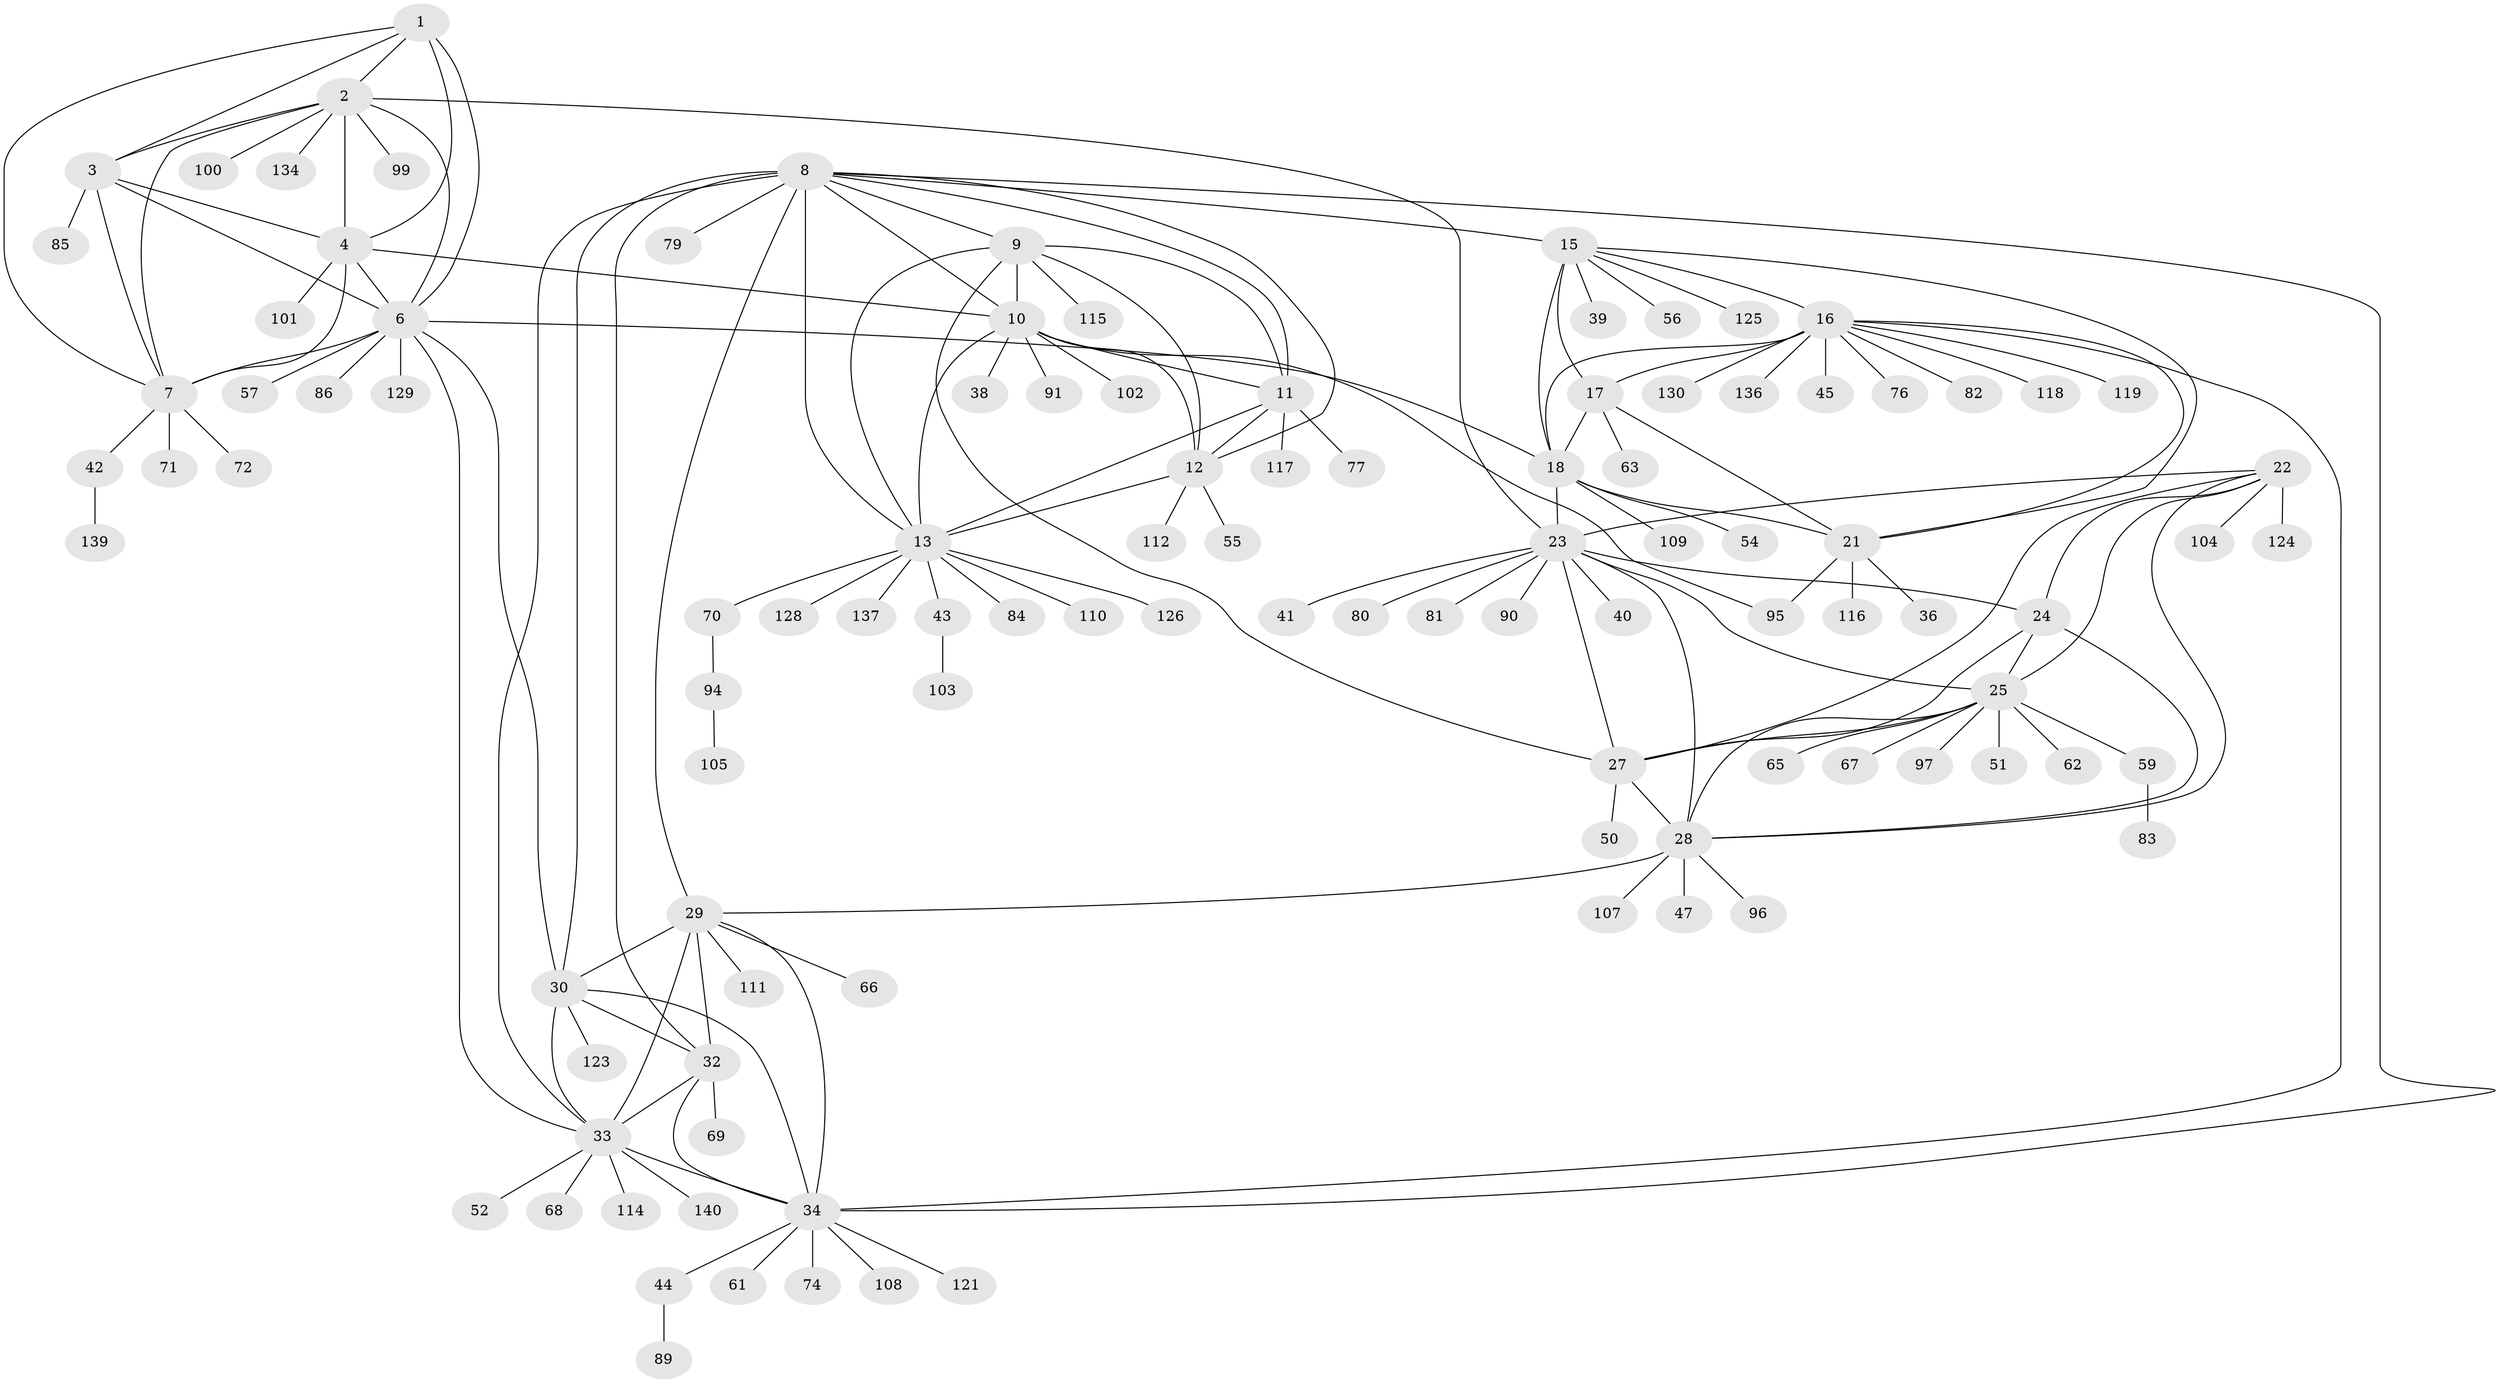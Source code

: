 // Generated by graph-tools (version 1.1) at 2025/24/03/03/25 07:24:12]
// undirected, 107 vertices, 160 edges
graph export_dot {
graph [start="1"]
  node [color=gray90,style=filled];
  1 [super="+132"];
  2 [super="+138"];
  3 [super="+122"];
  4 [super="+5"];
  6 [super="+60"];
  7 [super="+58"];
  8 [super="+35"];
  9 [super="+135"];
  10 [super="+14"];
  11;
  12 [super="+73"];
  13 [super="+98"];
  15 [super="+19"];
  16 [super="+37"];
  17 [super="+113"];
  18 [super="+20"];
  21 [super="+88"];
  22 [super="+75"];
  23 [super="+26"];
  24 [super="+64"];
  25 [super="+92"];
  27 [super="+127"];
  28 [super="+53"];
  29 [super="+31"];
  30 [super="+48"];
  32 [super="+106"];
  33 [super="+49"];
  34 [super="+46"];
  36;
  38 [super="+93"];
  39;
  40;
  41;
  42;
  43;
  44;
  45;
  47;
  50;
  51;
  52;
  54;
  55;
  56;
  57;
  59;
  61;
  62;
  63;
  65;
  66;
  67;
  68;
  69;
  70 [super="+131"];
  71;
  72;
  74;
  76 [super="+78"];
  77;
  79 [super="+133"];
  80;
  81;
  82;
  83;
  84;
  85;
  86 [super="+87"];
  89;
  90;
  91;
  94;
  95;
  96;
  97;
  99;
  100;
  101;
  102 [super="+120"];
  103;
  104;
  105;
  107;
  108;
  109;
  110;
  111;
  112;
  114;
  115;
  116;
  117;
  118;
  119;
  121;
  123;
  124;
  125;
  126;
  128;
  129;
  130;
  134;
  136;
  137;
  139;
  140;
  1 -- 2;
  1 -- 3;
  1 -- 4 [weight=2];
  1 -- 6;
  1 -- 7;
  2 -- 3;
  2 -- 4 [weight=2];
  2 -- 6;
  2 -- 7;
  2 -- 23;
  2 -- 99;
  2 -- 100;
  2 -- 134;
  3 -- 4 [weight=2];
  3 -- 6;
  3 -- 7;
  3 -- 85;
  4 -- 6 [weight=2];
  4 -- 7 [weight=2];
  4 -- 101;
  4 -- 10;
  6 -- 7;
  6 -- 30;
  6 -- 57;
  6 -- 86;
  6 -- 129;
  6 -- 33;
  6 -- 18;
  7 -- 42;
  7 -- 71;
  7 -- 72;
  8 -- 9;
  8 -- 10 [weight=2];
  8 -- 11;
  8 -- 12;
  8 -- 13;
  8 -- 15;
  8 -- 79;
  8 -- 32 [weight=2];
  8 -- 33;
  8 -- 34;
  8 -- 29 [weight=2];
  8 -- 30;
  9 -- 10 [weight=2];
  9 -- 11;
  9 -- 12;
  9 -- 13;
  9 -- 27;
  9 -- 115;
  10 -- 11 [weight=2];
  10 -- 12 [weight=2];
  10 -- 13 [weight=2];
  10 -- 38;
  10 -- 102;
  10 -- 91;
  10 -- 95;
  11 -- 12;
  11 -- 13;
  11 -- 77;
  11 -- 117;
  12 -- 13;
  12 -- 55;
  12 -- 112;
  13 -- 43;
  13 -- 70;
  13 -- 84;
  13 -- 110;
  13 -- 126;
  13 -- 128;
  13 -- 137;
  15 -- 16 [weight=2];
  15 -- 17 [weight=2];
  15 -- 18 [weight=4];
  15 -- 21 [weight=2];
  15 -- 39;
  15 -- 56;
  15 -- 125;
  16 -- 17;
  16 -- 18 [weight=2];
  16 -- 21;
  16 -- 34;
  16 -- 45;
  16 -- 76;
  16 -- 82;
  16 -- 118;
  16 -- 119;
  16 -- 130;
  16 -- 136;
  17 -- 18 [weight=2];
  17 -- 21;
  17 -- 63;
  18 -- 21 [weight=2];
  18 -- 23;
  18 -- 109;
  18 -- 54;
  21 -- 36;
  21 -- 95;
  21 -- 116;
  22 -- 23 [weight=2];
  22 -- 24;
  22 -- 25;
  22 -- 27;
  22 -- 28;
  22 -- 104;
  22 -- 124;
  23 -- 24 [weight=2];
  23 -- 25 [weight=2];
  23 -- 27 [weight=2];
  23 -- 28 [weight=2];
  23 -- 81;
  23 -- 40;
  23 -- 41;
  23 -- 80;
  23 -- 90;
  24 -- 25;
  24 -- 27;
  24 -- 28;
  25 -- 27;
  25 -- 28;
  25 -- 51;
  25 -- 59;
  25 -- 62;
  25 -- 65;
  25 -- 67;
  25 -- 97;
  27 -- 28;
  27 -- 50;
  28 -- 47;
  28 -- 96;
  28 -- 107;
  28 -- 29;
  29 -- 30 [weight=2];
  29 -- 32 [weight=2];
  29 -- 33 [weight=2];
  29 -- 34 [weight=2];
  29 -- 66;
  29 -- 111;
  30 -- 32;
  30 -- 33;
  30 -- 34;
  30 -- 123;
  32 -- 33;
  32 -- 34;
  32 -- 69;
  33 -- 34;
  33 -- 52;
  33 -- 114;
  33 -- 140;
  33 -- 68;
  34 -- 44;
  34 -- 61;
  34 -- 74;
  34 -- 108;
  34 -- 121;
  42 -- 139;
  43 -- 103;
  44 -- 89;
  59 -- 83;
  70 -- 94;
  94 -- 105;
}

